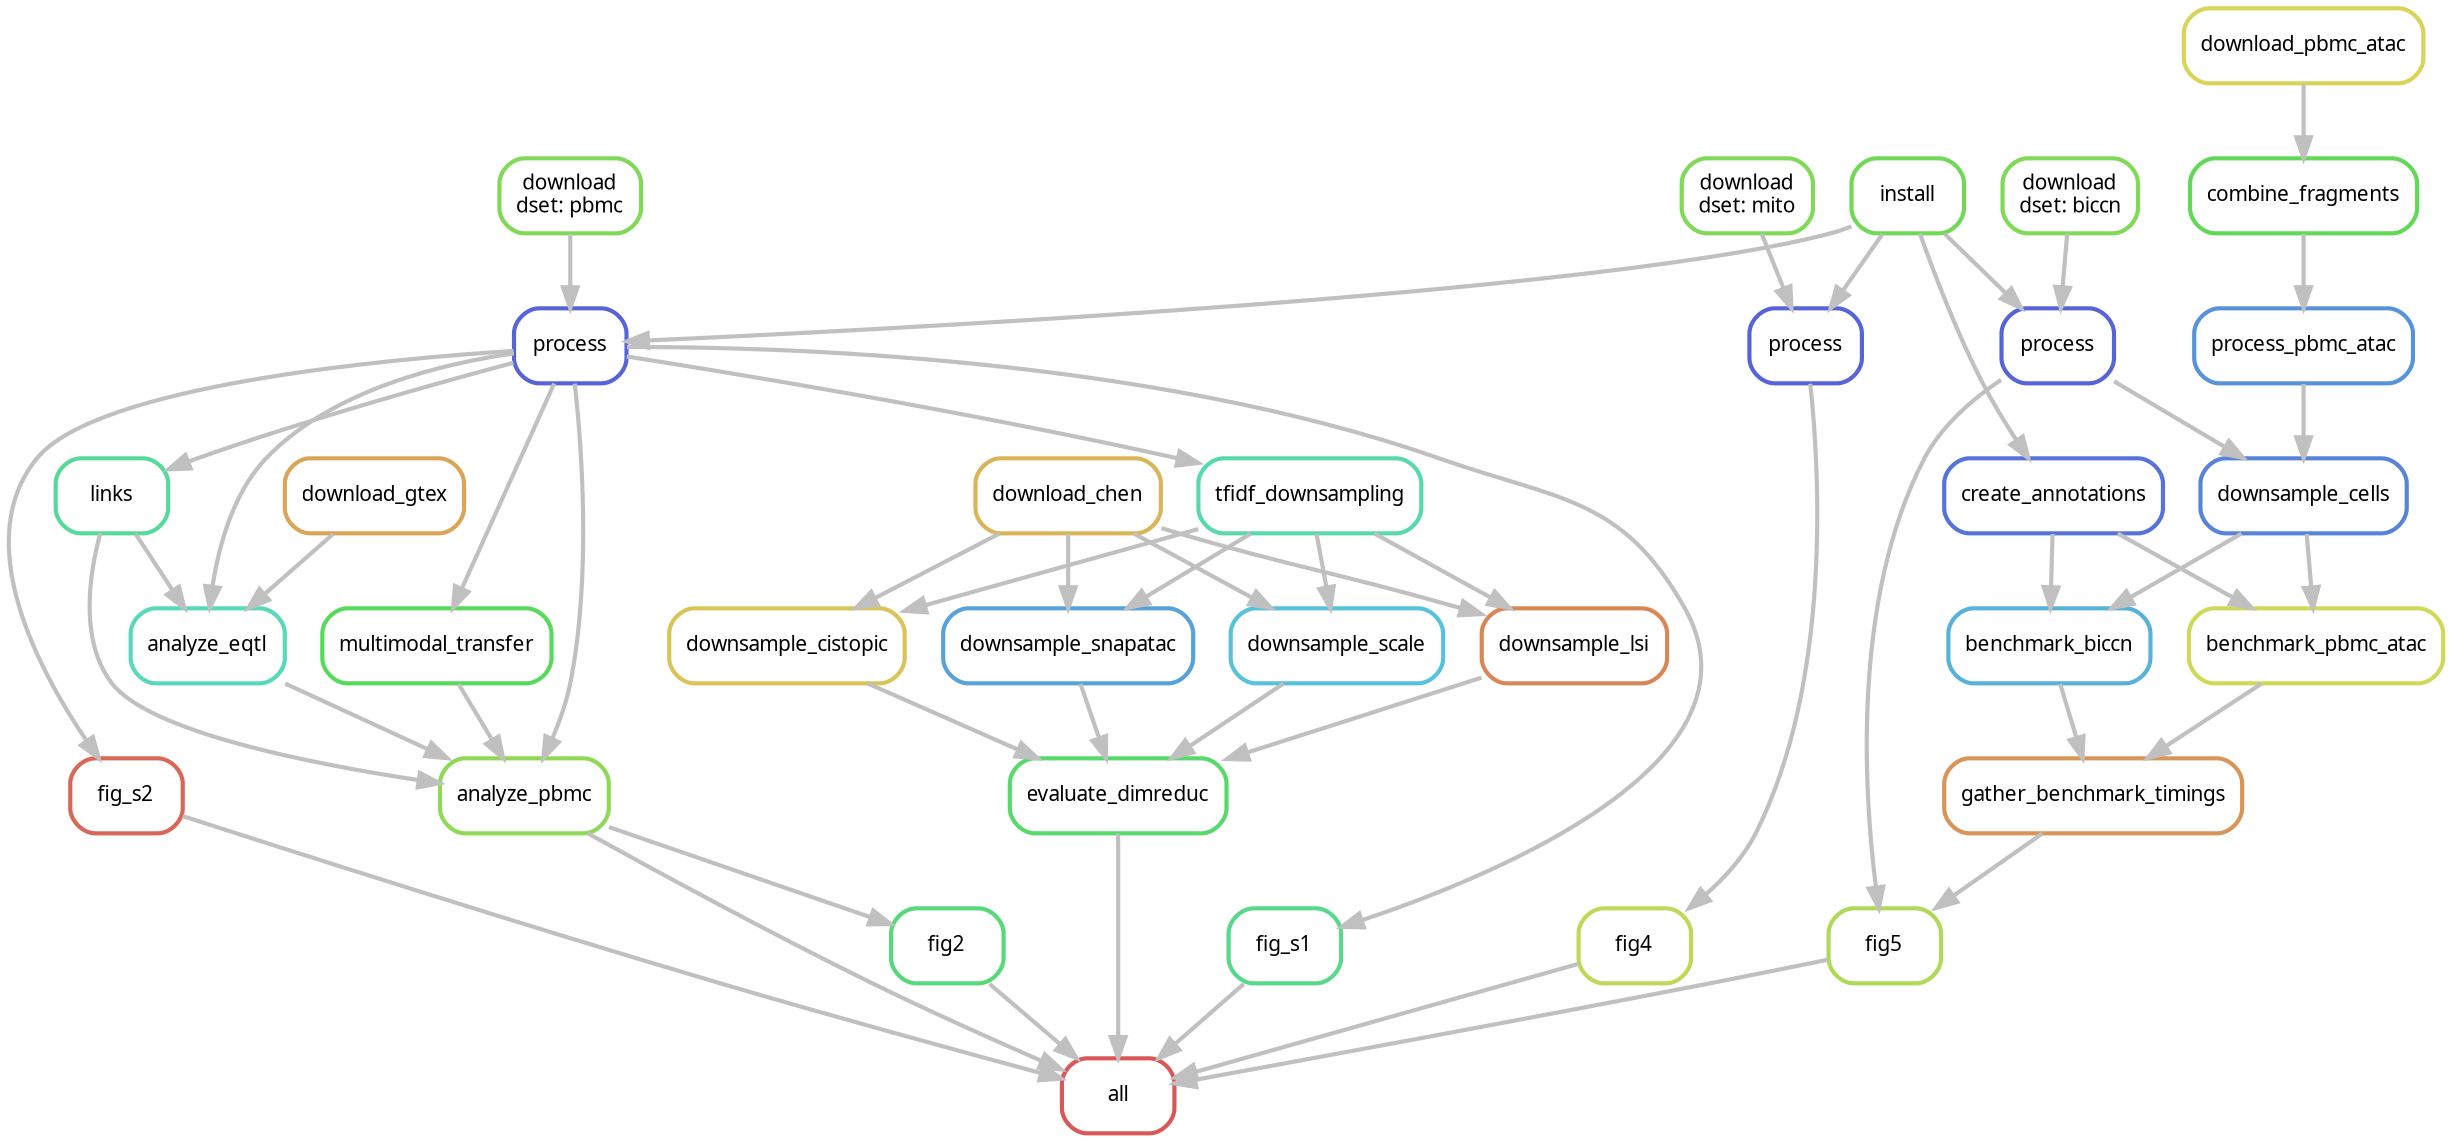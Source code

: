 digraph snakemake_dag {
    graph[bgcolor=white, margin=0];
    node[shape=box, style=rounded, fontname=sans,                 fontsize=10, penwidth=2];
    edge[penwidth=2, color=grey];
	0[label = "all", color = "0.00 0.6 0.85", style="rounded"];
	1[label = "fig2", color = "0.38 0.6 0.85", style="rounded"];
	2[label = "analyze_pbmc", color = "0.26 0.6 0.85", style="rounded"];
	3[label = "process", color = "0.65 0.6 0.85", style="rounded"];
	4[label = "download\ndset: pbmc", color = "0.28 0.6 0.85", style="rounded"];
	5[label = "install", color = "0.30 0.6 0.85", style="rounded"];
	6[label = "links", color = "0.42 0.6 0.85", style="rounded"];
	7[label = "multimodal_transfer", color = "0.34 0.6 0.85", style="rounded"];
	8[label = "analyze_eqtl", color = "0.46 0.6 0.85", style="rounded"];
	9[label = "download_gtex", color = "0.10 0.6 0.85", style="rounded"];
	10[label = "evaluate_dimreduc", color = "0.36 0.6 0.85", style="rounded"];
	11[label = "downsample_lsi", color = "0.06 0.6 0.85", style="rounded"];
	12[label = "tfidf_downsampling", color = "0.44 0.6 0.85", style="rounded"];
	13[label = "download_chen", color = "0.12 0.6 0.85", style="rounded"];
	14[label = "downsample_cistopic", color = "0.14 0.6 0.85", style="rounded"];
	15[label = "downsample_snapatac", color = "0.57 0.6 0.85", style="rounded"];
	16[label = "downsample_scale", color = "0.53 0.6 0.85", style="rounded"];
	17[label = "fig4", color = "0.20 0.6 0.85", style="rounded"];
	18[label = "process", color = "0.65 0.6 0.85", style="rounded"];
	19[label = "download\ndset: mito", color = "0.28 0.6 0.85", style="rounded"];
	20[label = "fig5", color = "0.22 0.6 0.85", style="rounded"];
	21[label = "process", color = "0.65 0.6 0.85", style="rounded"];
	22[label = "download\ndset: biccn", color = "0.28 0.6 0.85", style="rounded"];
	23[label = "gather_benchmark_timings", color = "0.08 0.6 0.85", style="rounded"];
	24[label = "benchmark_biccn", color = "0.55 0.6 0.85", style="rounded"];
	25[label = "downsample_cells", color = "0.61 0.6 0.85", style="rounded"];
	26[label = "process_pbmc_atac", color = "0.59 0.6 0.85", style="rounded"];
	27[label = "combine_fragments", color = "0.32 0.6 0.85", style="rounded"];
	28[label = "download_pbmc_atac", color = "0.16 0.6 0.85", style="rounded"];
	29[label = "create_annotations", color = "0.63 0.6 0.85", style="rounded"];
	30[label = "benchmark_pbmc_atac", color = "0.18 0.6 0.85", style="rounded"];
	31[label = "fig_s1", color = "0.40 0.6 0.85", style="rounded"];
	32[label = "fig_s2", color = "0.02 0.6 0.85", style="rounded"];
	1 -> 0
	10 -> 0
	17 -> 0
	20 -> 0
	31 -> 0
	32 -> 0
	2 -> 0
	2 -> 1
	3 -> 2
	6 -> 2
	7 -> 2
	8 -> 2
	4 -> 3
	5 -> 3
	3 -> 6
	3 -> 7
	3 -> 8
	6 -> 8
	9 -> 8
	11 -> 10
	14 -> 10
	15 -> 10
	16 -> 10
	12 -> 11
	13 -> 11
	3 -> 12
	12 -> 14
	13 -> 14
	12 -> 15
	13 -> 15
	12 -> 16
	13 -> 16
	18 -> 17
	19 -> 18
	5 -> 18
	21 -> 20
	23 -> 20
	22 -> 21
	5 -> 21
	24 -> 23
	30 -> 23
	25 -> 24
	29 -> 24
	21 -> 25
	26 -> 25
	27 -> 26
	28 -> 27
	5 -> 29
	25 -> 30
	29 -> 30
	3 -> 31
	3 -> 32
}            
